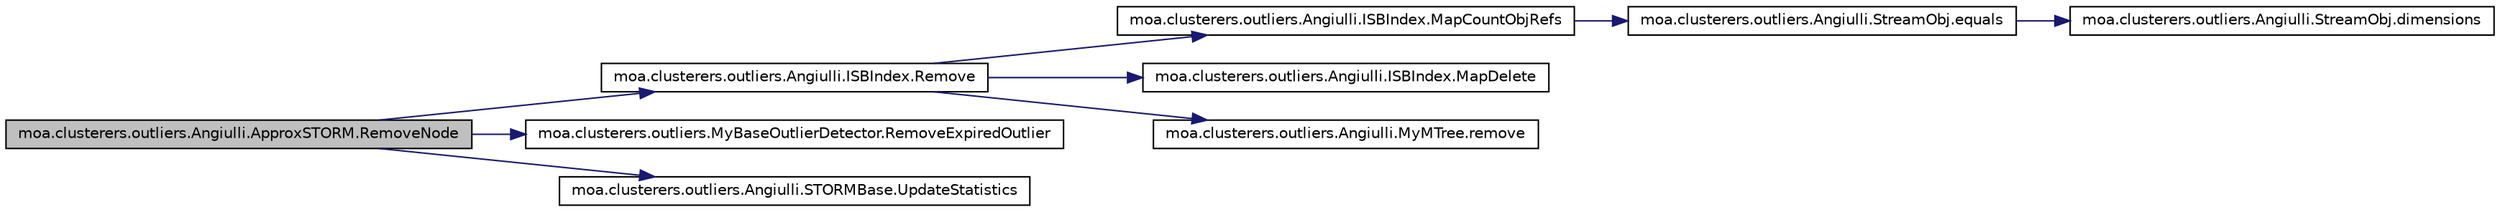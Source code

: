 digraph G
{
  edge [fontname="Helvetica",fontsize="10",labelfontname="Helvetica",labelfontsize="10"];
  node [fontname="Helvetica",fontsize="10",shape=record];
  rankdir=LR;
  Node1 [label="moa.clusterers.outliers.Angiulli.ApproxSTORM.RemoveNode",height=0.2,width=0.4,color="black", fillcolor="grey75", style="filled" fontcolor="black"];
  Node1 -> Node2 [color="midnightblue",fontsize="10",style="solid",fontname="Helvetica"];
  Node2 [label="moa.clusterers.outliers.Angiulli.ISBIndex.Remove",height=0.2,width=0.4,color="black", fillcolor="white", style="filled",URL="$classmoa_1_1clusterers_1_1outliers_1_1Angiulli_1_1ISBIndex.html#ab0d96f0c8969921e78d1b225833f0faf"];
  Node2 -> Node3 [color="midnightblue",fontsize="10",style="solid",fontname="Helvetica"];
  Node3 [label="moa.clusterers.outliers.Angiulli.ISBIndex.MapCountObjRefs",height=0.2,width=0.4,color="black", fillcolor="white", style="filled",URL="$classmoa_1_1clusterers_1_1outliers_1_1Angiulli_1_1ISBIndex.html#a6c8781bb43f1dd00543744edf54762bb"];
  Node3 -> Node4 [color="midnightblue",fontsize="10",style="solid",fontname="Helvetica"];
  Node4 [label="moa.clusterers.outliers.Angiulli.StreamObj.equals",height=0.2,width=0.4,color="black", fillcolor="white", style="filled",URL="$classmoa_1_1clusterers_1_1outliers_1_1Angiulli_1_1StreamObj.html#ad93729344f6efa824cf84052dc036dd1"];
  Node4 -> Node5 [color="midnightblue",fontsize="10",style="solid",fontname="Helvetica"];
  Node5 [label="moa.clusterers.outliers.Angiulli.StreamObj.dimensions",height=0.2,width=0.4,color="black", fillcolor="white", style="filled",URL="$classmoa_1_1clusterers_1_1outliers_1_1Angiulli_1_1StreamObj.html#a78c4405df5847c199847236f150ce818",tooltip="The number of dimensions."];
  Node2 -> Node6 [color="midnightblue",fontsize="10",style="solid",fontname="Helvetica"];
  Node6 [label="moa.clusterers.outliers.Angiulli.ISBIndex.MapDelete",height=0.2,width=0.4,color="black", fillcolor="white", style="filled",URL="$classmoa_1_1clusterers_1_1outliers_1_1Angiulli_1_1ISBIndex.html#a4095a07727ad19d329f2d3573473ebfb"];
  Node2 -> Node7 [color="midnightblue",fontsize="10",style="solid",fontname="Helvetica"];
  Node7 [label="moa.clusterers.outliers.Angiulli.MyMTree.remove",height=0.2,width=0.4,color="black", fillcolor="white", style="filled",URL="$classmoa_1_1clusterers_1_1outliers_1_1Angiulli_1_1MyMTree.html#a481dd28d08794d5cbc9b3a2191c9e6c4"];
  Node1 -> Node8 [color="midnightblue",fontsize="10",style="solid",fontname="Helvetica"];
  Node8 [label="moa.clusterers.outliers.MyBaseOutlierDetector.RemoveExpiredOutlier",height=0.2,width=0.4,color="black", fillcolor="white", style="filled",URL="$classmoa_1_1clusterers_1_1outliers_1_1MyBaseOutlierDetector.html#a87395b2d424a0706fd970a2712f7fe1c"];
  Node1 -> Node9 [color="midnightblue",fontsize="10",style="solid",fontname="Helvetica"];
  Node9 [label="moa.clusterers.outliers.Angiulli.STORMBase.UpdateStatistics",height=0.2,width=0.4,color="black", fillcolor="white", style="filled",URL="$classmoa_1_1clusterers_1_1outliers_1_1Angiulli_1_1STORMBase.html#abe4e910482fa9f2f2fd80b7e5c776691"];
}
